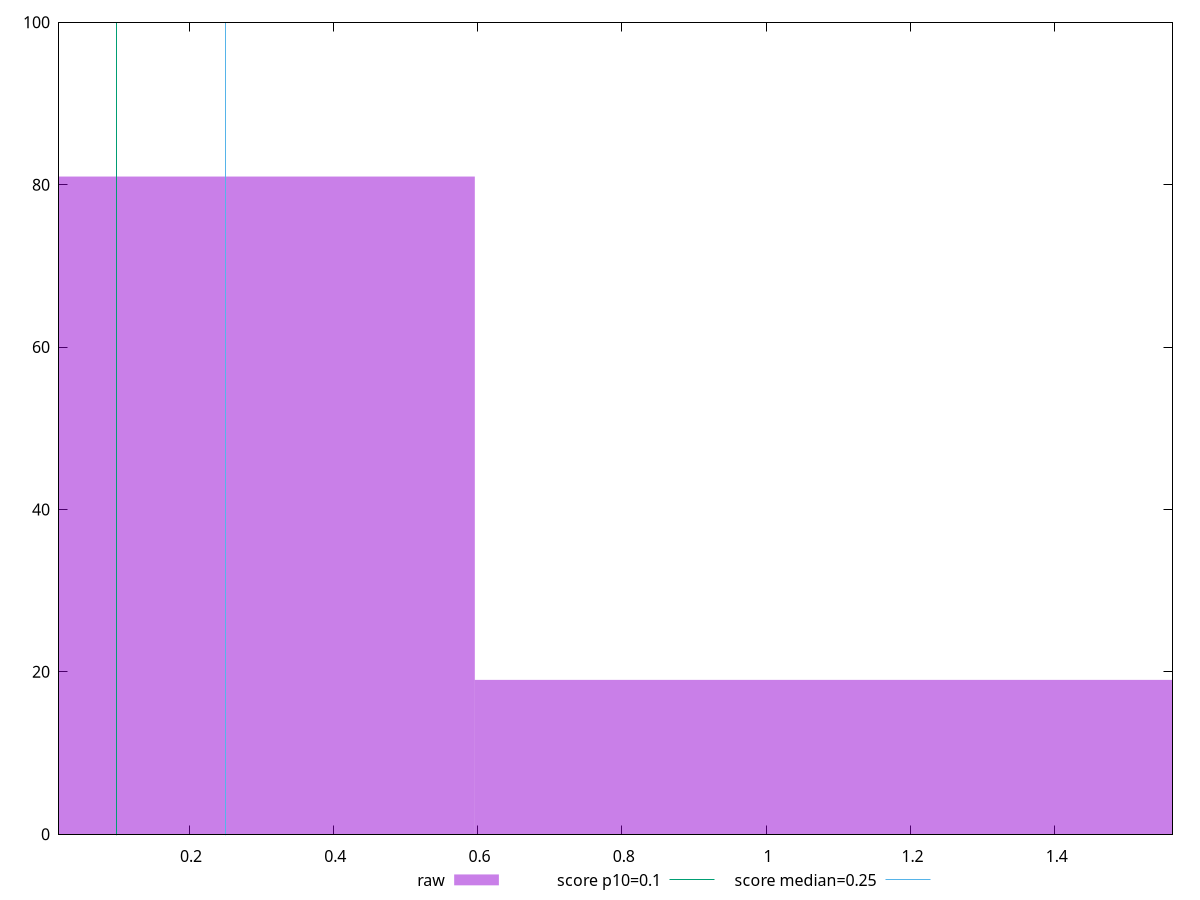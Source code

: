 reset

$raw <<EOF
1.1923551823667442 19
0 81
EOF

set key outside below
set boxwidth 1.1923551823667442
set xrange [0.01973388671875:1.5633829116821287]
set yrange [0:100]
set trange [0:100]
set style fill transparent solid 0.5 noborder

set parametric
set terminal svg size 640, 490 enhanced background rgb 'white'
set output "reports/report_00027_2021-02-24T12-40-31.850Z/cumulative-layout-shift/samples/astro/raw/histogram.svg"

plot $raw title "raw" with boxes, \
     0.1,t title "score p10=0.1", \
     0.25,t title "score median=0.25"

reset

